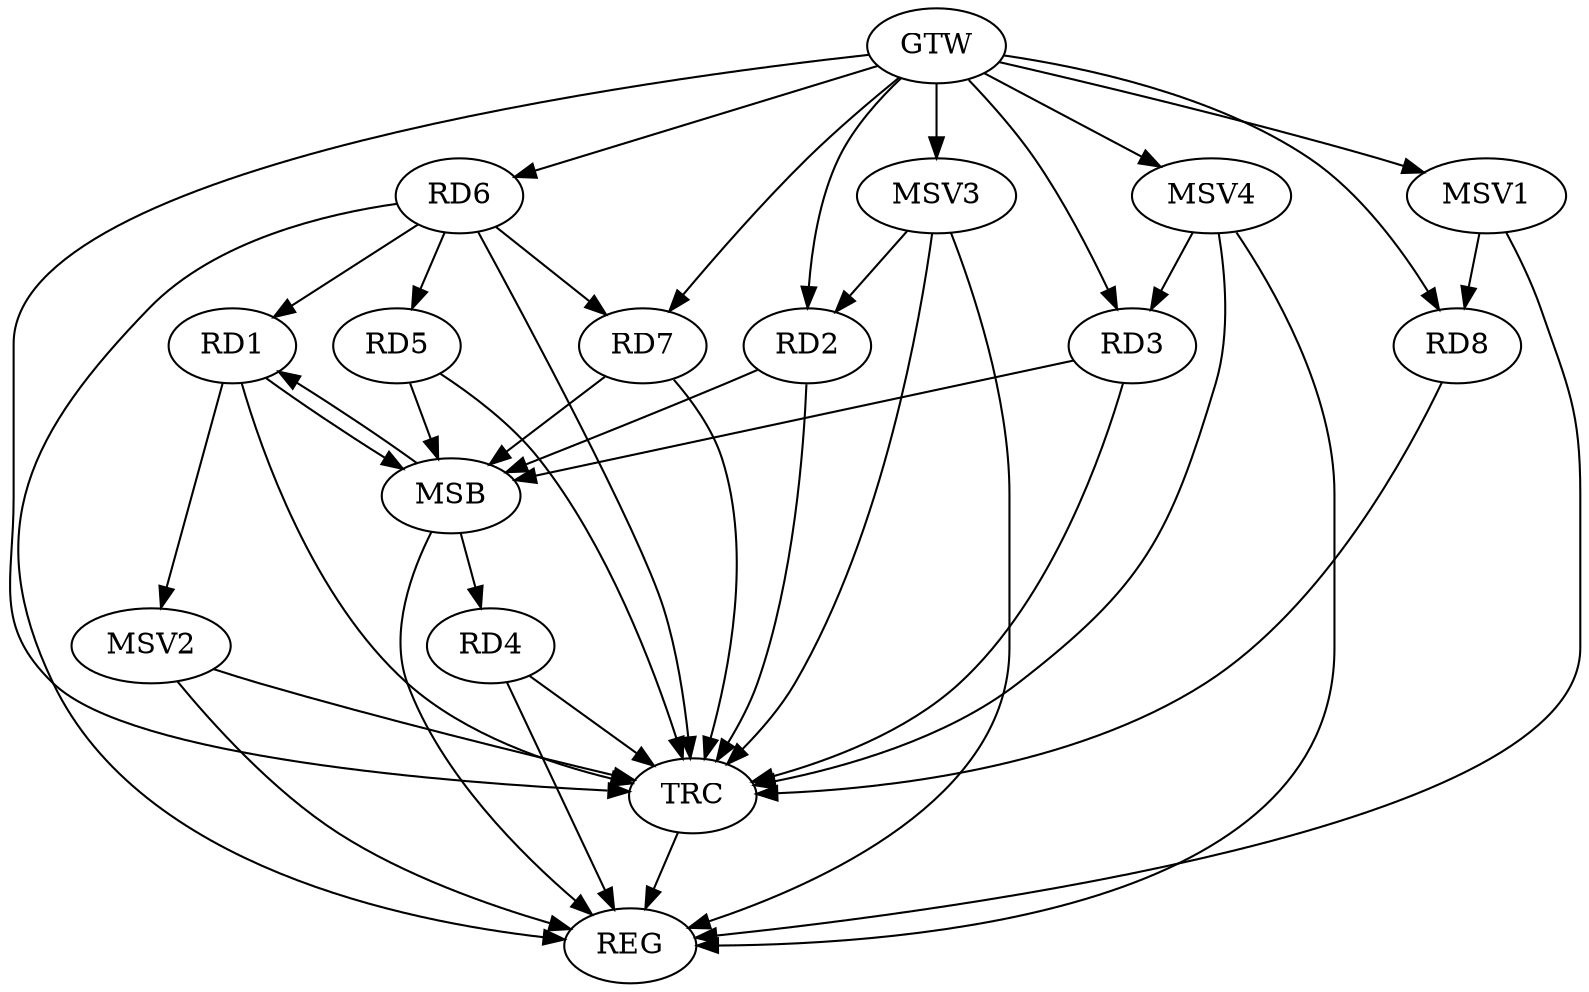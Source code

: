strict digraph G {
  RD1 [ label="RD1" ];
  RD2 [ label="RD2" ];
  RD3 [ label="RD3" ];
  RD4 [ label="RD4" ];
  RD5 [ label="RD5" ];
  RD6 [ label="RD6" ];
  RD7 [ label="RD7" ];
  RD8 [ label="RD8" ];
  GTW [ label="GTW" ];
  REG [ label="REG" ];
  MSB [ label="MSB" ];
  TRC [ label="TRC" ];
  MSV1 [ label="MSV1" ];
  MSV2 [ label="MSV2" ];
  MSV3 [ label="MSV3" ];
  MSV4 [ label="MSV4" ];
  RD6 -> RD1;
  GTW -> RD2;
  GTW -> RD3;
  GTW -> RD6;
  GTW -> RD7;
  GTW -> RD8;
  RD4 -> REG;
  RD6 -> REG;
  RD1 -> MSB;
  MSB -> REG;
  RD2 -> MSB;
  MSB -> RD4;
  RD3 -> MSB;
  RD5 -> MSB;
  MSB -> RD1;
  RD7 -> MSB;
  RD1 -> TRC;
  RD2 -> TRC;
  RD3 -> TRC;
  RD4 -> TRC;
  RD5 -> TRC;
  RD6 -> TRC;
  RD7 -> TRC;
  RD8 -> TRC;
  GTW -> TRC;
  TRC -> REG;
  RD6 -> RD7;
  RD6 -> RD5;
  MSV1 -> RD8;
  GTW -> MSV1;
  MSV1 -> REG;
  RD1 -> MSV2;
  MSV2 -> REG;
  MSV2 -> TRC;
  MSV3 -> RD2;
  GTW -> MSV3;
  MSV3 -> REG;
  MSV3 -> TRC;
  MSV4 -> RD3;
  GTW -> MSV4;
  MSV4 -> REG;
  MSV4 -> TRC;
}
